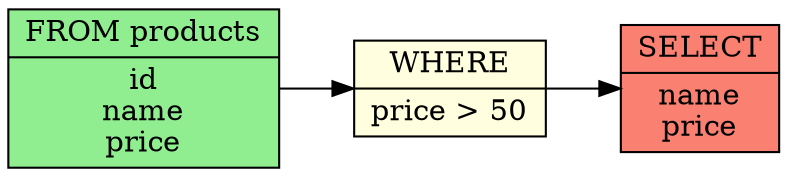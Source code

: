 digraph schema_flow {
  rankdir=LR;
  node [shape=record];

  // Source tables
  node_0 [label="FROM products|id\nname\nprice", style=filled, fillcolor=lightgreen];

  // Operations
  node_1 [label="WHERE|price \> 50", style=filled, fillcolor=lightyellow];
  node_2 [label="SELECT|name\nprice", style=filled, fillcolor=salmon];

  // Data flow edges

  // JOIN operations with table info
  node_0 -> node_1;
  node_1 -> node_2;
}